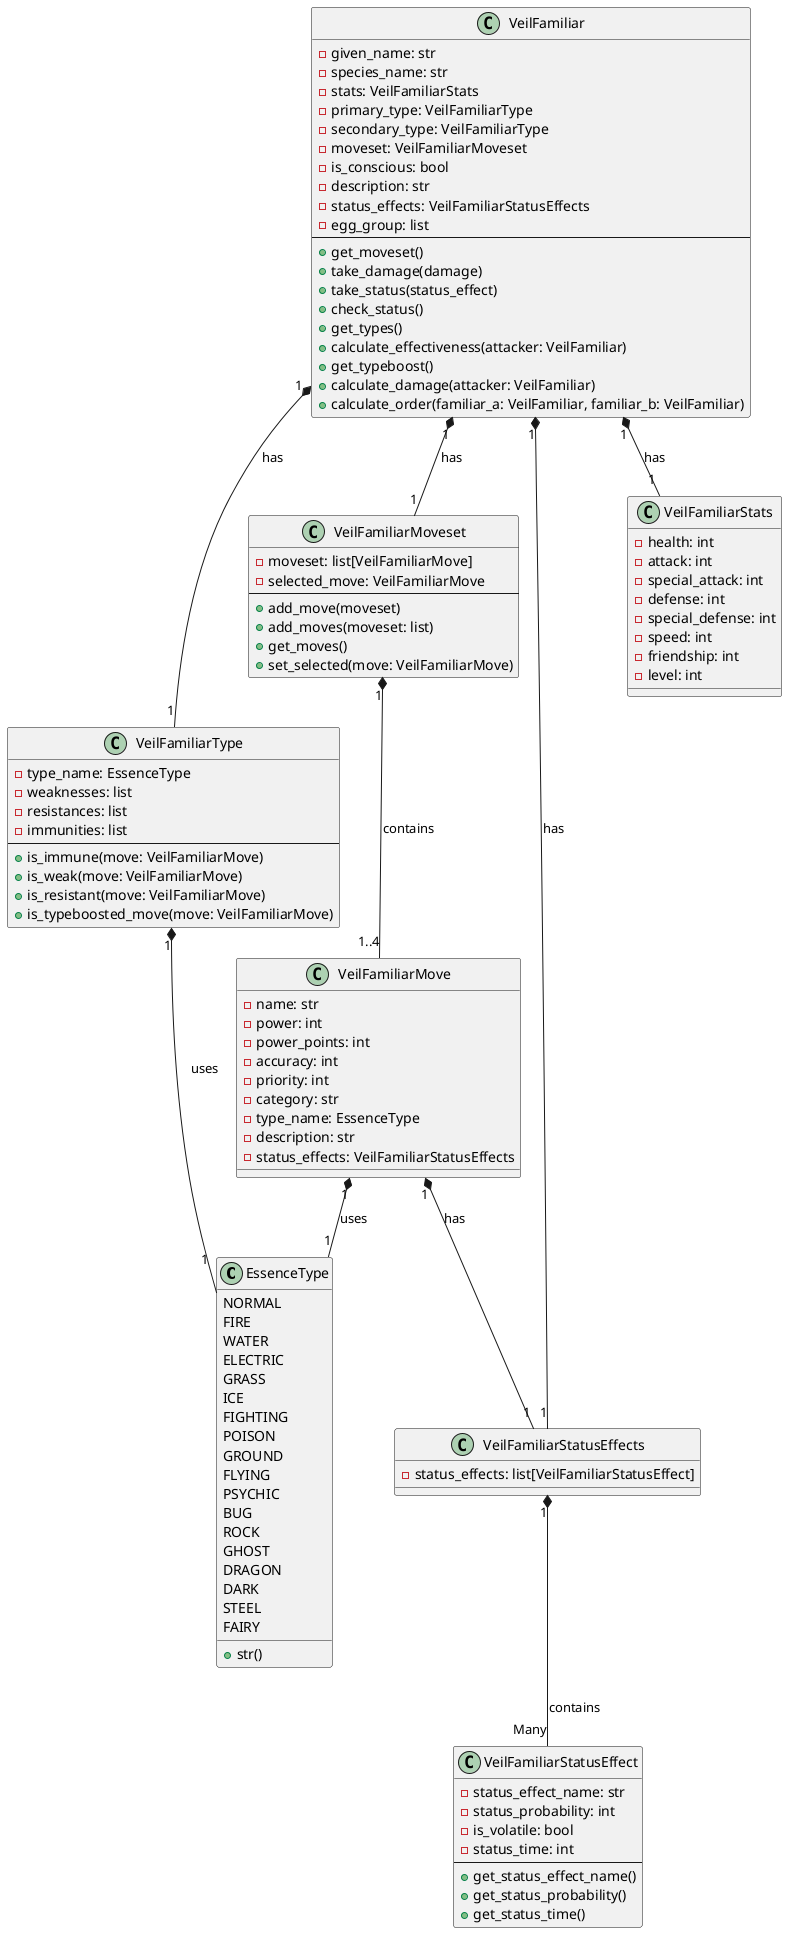 @startuml

class EssenceType {
    NORMAL
    FIRE
    WATER
    ELECTRIC
    GRASS
    ICE
    FIGHTING
    POISON
    GROUND
    FLYING
    PSYCHIC
    BUG
    ROCK
    GHOST
    DRAGON
    DARK
    STEEL
    FAIRY
    + str()
}

class VeilFamiliar {
    - given_name: str
    - species_name: str
    - stats: VeilFamiliarStats
    - primary_type: VeilFamiliarType
    - secondary_type: VeilFamiliarType
    - moveset: VeilFamiliarMoveset
    - is_conscious: bool
    - description: str
    - status_effects: VeilFamiliarStatusEffects
    - egg_group: list
    --
    + get_moveset()
    + take_damage(damage)
    + take_status(status_effect)
    + check_status()
    + get_types()
    + calculate_effectiveness(attacker: VeilFamiliar)
    + get_typeboost()
    + calculate_damage(attacker: VeilFamiliar)
    + calculate_order(familiar_a: VeilFamiliar, familiar_b: VeilFamiliar)
}

class VeilFamiliarMove {
    - name: str
    - power: int
    - power_points: int
    - accuracy: int
    - priority: int
    - category: str
    - type_name: EssenceType
    - description: str
    - status_effects: VeilFamiliarStatusEffects
}

class VeilFamiliarMoveset {
    - moveset: list[VeilFamiliarMove]
    - selected_move: VeilFamiliarMove
    --
    + add_move(moveset)
    + add_moves(moveset: list)
    + get_moves()
    + set_selected(move: VeilFamiliarMove)
}

class VeilFamiliarStats {
    - health: int
    - attack: int
    - special_attack: int
    - defense: int
    - special_defense: int
    - speed: int
    - friendship: int
    - level: int
}

class VeilFamiliarStatusEffect {
    - status_effect_name: str
    - status_probability: int
    - is_volatile: bool
    - status_time: int
    --
    + get_status_effect_name()
    + get_status_probability()
    + get_status_time()
}

class VeilFamiliarStatusEffects {
    - status_effects: list[VeilFamiliarStatusEffect]
}

class VeilFamiliarType {
    - type_name: EssenceType
    - weaknesses: list
    - resistances: list
    - immunities: list
    --
    + is_immune(move: VeilFamiliarMove)
    + is_weak(move: VeilFamiliarMove)
    + is_resistant(move: VeilFamiliarMove)
    + is_typeboosted_move(move: VeilFamiliarMove)
}

VeilFamiliar "1" *-- "1" VeilFamiliarStats : "has"
VeilFamiliar "1" *-- "1" VeilFamiliarType : "has"
VeilFamiliar "1" *-- "1" VeilFamiliarMoveset : "has"
VeilFamiliar "1" *-- "1" VeilFamiliarStatusEffects : "has"
VeilFamiliarMoveset "1" *-- "1..4" VeilFamiliarMove : "contains"
VeilFamiliarMove "1" *-- "1" EssenceType : "uses"
VeilFamiliarMove "1" *-- "1" VeilFamiliarStatusEffects : "has"
VeilFamiliarStatusEffects "1" *-- "Many" VeilFamiliarStatusEffect : "contains"
VeilFamiliarType "1" *-- "1" EssenceType : "uses"

@enduml
